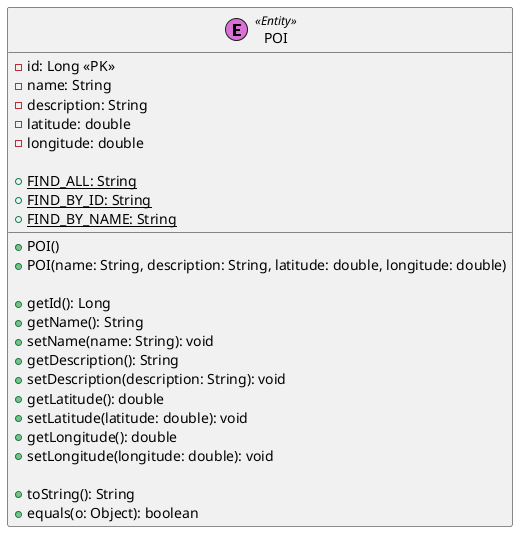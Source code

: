 @startuml POI_Class_Diagram


class POI << (E,orchid) Entity >> {
    -id: Long <<PK>>
    -name: String
    -description: String
    -latitude: double
    -longitude: double

    + {static} FIND_ALL: String
    + {static} FIND_BY_ID: String
    + {static} FIND_BY_NAME: String

    +POI()
    +POI(name: String, description: String, latitude: double, longitude: double)
    
    +getId(): Long
    +getName(): String
    +setName(name: String): void
    +getDescription(): String
    +setDescription(description: String): void
    +getLatitude(): double
    +setLatitude(latitude: double): void
    +getLongitude(): double
    +setLongitude(longitude: double): void

    +toString(): String
    +equals(o: Object): boolean
}

@enduml
